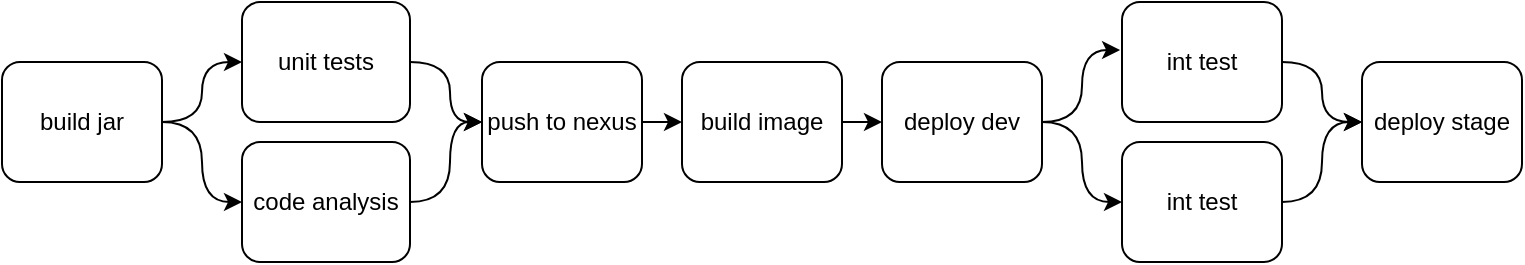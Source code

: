 <mxfile version="12.4.3" type="device" pages="1"><diagram id="vR8qeHVV9Y6At_Xi2nSj" name="Page-1"><mxGraphModel dx="922" dy="619" grid="1" gridSize="10" guides="1" tooltips="1" connect="1" arrows="1" fold="1" page="1" pageScale="1" pageWidth="850" pageHeight="1100" math="0" shadow="0"><root><mxCell id="0"/><mxCell id="1" parent="0"/><mxCell id="mq08DJTVQof2yD9FBycc-11" style="edgeStyle=orthogonalEdgeStyle;curved=1;rounded=0;orthogonalLoop=1;jettySize=auto;html=1;exitX=1;exitY=0.5;exitDx=0;exitDy=0;entryX=0;entryY=0.5;entryDx=0;entryDy=0;" edge="1" parent="1" source="mq08DJTVQof2yD9FBycc-1" target="mq08DJTVQof2yD9FBycc-3"><mxGeometry relative="1" as="geometry"/></mxCell><mxCell id="mq08DJTVQof2yD9FBycc-12" style="edgeStyle=orthogonalEdgeStyle;curved=1;rounded=0;orthogonalLoop=1;jettySize=auto;html=1;exitX=1;exitY=0.5;exitDx=0;exitDy=0;entryX=0;entryY=0.5;entryDx=0;entryDy=0;" edge="1" parent="1" source="mq08DJTVQof2yD9FBycc-1" target="mq08DJTVQof2yD9FBycc-4"><mxGeometry relative="1" as="geometry"/></mxCell><mxCell id="mq08DJTVQof2yD9FBycc-1" value="build jar" style="rounded=1;whiteSpace=wrap;html=1;" vertex="1" parent="1"><mxGeometry x="40" y="210" width="80" height="60" as="geometry"/></mxCell><mxCell id="mq08DJTVQof2yD9FBycc-15" style="edgeStyle=orthogonalEdgeStyle;curved=1;rounded=0;orthogonalLoop=1;jettySize=auto;html=1;exitX=1;exitY=0.5;exitDx=0;exitDy=0;entryX=0;entryY=0.5;entryDx=0;entryDy=0;" edge="1" parent="1" source="mq08DJTVQof2yD9FBycc-2" target="mq08DJTVQof2yD9FBycc-5"><mxGeometry relative="1" as="geometry"/></mxCell><mxCell id="mq08DJTVQof2yD9FBycc-2" value="push to nexus" style="rounded=1;whiteSpace=wrap;html=1;" vertex="1" parent="1"><mxGeometry x="280" y="210" width="80" height="60" as="geometry"/></mxCell><mxCell id="mq08DJTVQof2yD9FBycc-13" style="edgeStyle=orthogonalEdgeStyle;curved=1;rounded=0;orthogonalLoop=1;jettySize=auto;html=1;exitX=1;exitY=0.5;exitDx=0;exitDy=0;entryX=0;entryY=0.5;entryDx=0;entryDy=0;" edge="1" parent="1" source="mq08DJTVQof2yD9FBycc-3" target="mq08DJTVQof2yD9FBycc-2"><mxGeometry relative="1" as="geometry"/></mxCell><mxCell id="mq08DJTVQof2yD9FBycc-3" value="unit tests" style="rounded=1;whiteSpace=wrap;html=1;" vertex="1" parent="1"><mxGeometry x="160" y="180" width="84" height="60" as="geometry"/></mxCell><mxCell id="mq08DJTVQof2yD9FBycc-14" style="edgeStyle=orthogonalEdgeStyle;curved=1;rounded=0;orthogonalLoop=1;jettySize=auto;html=1;exitX=1;exitY=0.5;exitDx=0;exitDy=0;entryX=0;entryY=0.5;entryDx=0;entryDy=0;" edge="1" parent="1" source="mq08DJTVQof2yD9FBycc-4" target="mq08DJTVQof2yD9FBycc-2"><mxGeometry relative="1" as="geometry"/></mxCell><mxCell id="mq08DJTVQof2yD9FBycc-4" value="code analysis" style="rounded=1;whiteSpace=wrap;html=1;" vertex="1" parent="1"><mxGeometry x="160" y="250" width="84" height="60" as="geometry"/></mxCell><mxCell id="mq08DJTVQof2yD9FBycc-16" style="edgeStyle=orthogonalEdgeStyle;curved=1;rounded=0;orthogonalLoop=1;jettySize=auto;html=1;exitX=1;exitY=0.5;exitDx=0;exitDy=0;entryX=0;entryY=0.5;entryDx=0;entryDy=0;" edge="1" parent="1" source="mq08DJTVQof2yD9FBycc-5" target="mq08DJTVQof2yD9FBycc-6"><mxGeometry relative="1" as="geometry"/></mxCell><mxCell id="mq08DJTVQof2yD9FBycc-5" value="build image" style="rounded=1;whiteSpace=wrap;html=1;" vertex="1" parent="1"><mxGeometry x="380" y="210" width="80" height="60" as="geometry"/></mxCell><mxCell id="mq08DJTVQof2yD9FBycc-17" style="edgeStyle=orthogonalEdgeStyle;curved=1;rounded=0;orthogonalLoop=1;jettySize=auto;html=1;exitX=1;exitY=0.5;exitDx=0;exitDy=0;entryX=-0.012;entryY=0.4;entryDx=0;entryDy=0;entryPerimeter=0;" edge="1" parent="1" source="mq08DJTVQof2yD9FBycc-6" target="mq08DJTVQof2yD9FBycc-7"><mxGeometry relative="1" as="geometry"/></mxCell><mxCell id="mq08DJTVQof2yD9FBycc-18" style="edgeStyle=orthogonalEdgeStyle;curved=1;rounded=0;orthogonalLoop=1;jettySize=auto;html=1;exitX=1;exitY=0.5;exitDx=0;exitDy=0;" edge="1" parent="1" source="mq08DJTVQof2yD9FBycc-6" target="mq08DJTVQof2yD9FBycc-8"><mxGeometry relative="1" as="geometry"/></mxCell><mxCell id="mq08DJTVQof2yD9FBycc-6" value="deploy dev" style="rounded=1;whiteSpace=wrap;html=1;" vertex="1" parent="1"><mxGeometry x="480" y="210" width="80" height="60" as="geometry"/></mxCell><mxCell id="mq08DJTVQof2yD9FBycc-20" style="edgeStyle=orthogonalEdgeStyle;curved=1;rounded=0;orthogonalLoop=1;jettySize=auto;html=1;exitX=1;exitY=0.5;exitDx=0;exitDy=0;entryX=0;entryY=0.5;entryDx=0;entryDy=0;" edge="1" parent="1" source="mq08DJTVQof2yD9FBycc-7" target="mq08DJTVQof2yD9FBycc-19"><mxGeometry relative="1" as="geometry"/></mxCell><mxCell id="mq08DJTVQof2yD9FBycc-7" value="int test" style="rounded=1;whiteSpace=wrap;html=1;" vertex="1" parent="1"><mxGeometry x="600" y="180" width="80" height="60" as="geometry"/></mxCell><mxCell id="mq08DJTVQof2yD9FBycc-22" style="edgeStyle=orthogonalEdgeStyle;curved=1;rounded=0;orthogonalLoop=1;jettySize=auto;html=1;exitX=1;exitY=0.5;exitDx=0;exitDy=0;entryX=0;entryY=0.5;entryDx=0;entryDy=0;" edge="1" parent="1" source="mq08DJTVQof2yD9FBycc-8" target="mq08DJTVQof2yD9FBycc-19"><mxGeometry relative="1" as="geometry"/></mxCell><mxCell id="mq08DJTVQof2yD9FBycc-8" value="int test" style="rounded=1;whiteSpace=wrap;html=1;" vertex="1" parent="1"><mxGeometry x="600" y="250" width="80" height="60" as="geometry"/></mxCell><mxCell id="mq08DJTVQof2yD9FBycc-19" value="deploy stage" style="rounded=1;whiteSpace=wrap;html=1;" vertex="1" parent="1"><mxGeometry x="720" y="210" width="80" height="60" as="geometry"/></mxCell></root></mxGraphModel></diagram></mxfile>